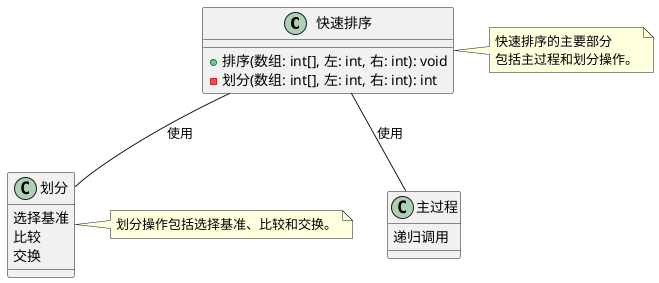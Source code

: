 @startuml
!define primaryColor #E1F5FE
!define secondaryColor #B3E5FC

class 快速排序 {
  +排序(数组: int[], 左: int, 右: int): void
  -划分(数组: int[], 左: int, 右: int): int
}

class 主过程 {
    递归调用
}

class 划分 {
    选择基准
    比较
    交换
}

快速排序 -down- 主过程 : 使用
快速排序 -down- 划分 : 使用

note right of 快速排序 : 快速排序的主要部分\n包括主过程和划分操作。
note right of 划分 : 划分操作包括选择基准、比较和交换。

@enduml
